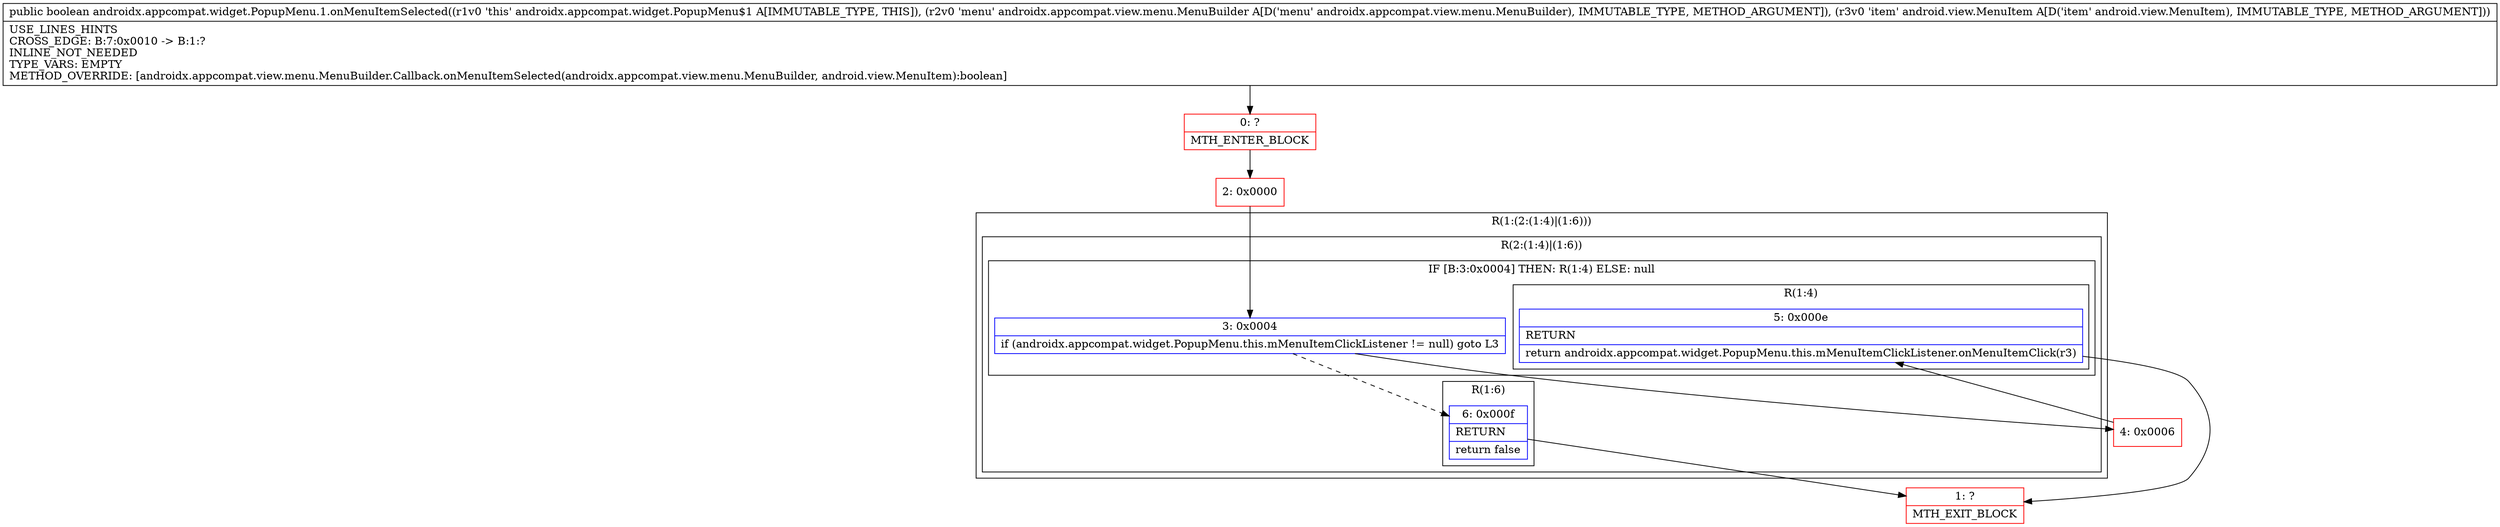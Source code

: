 digraph "CFG forandroidx.appcompat.widget.PopupMenu.1.onMenuItemSelected(Landroidx\/appcompat\/view\/menu\/MenuBuilder;Landroid\/view\/MenuItem;)Z" {
subgraph cluster_Region_1256469711 {
label = "R(1:(2:(1:4)|(1:6)))";
node [shape=record,color=blue];
subgraph cluster_Region_816965133 {
label = "R(2:(1:4)|(1:6))";
node [shape=record,color=blue];
subgraph cluster_IfRegion_857974858 {
label = "IF [B:3:0x0004] THEN: R(1:4) ELSE: null";
node [shape=record,color=blue];
Node_3 [shape=record,label="{3\:\ 0x0004|if (androidx.appcompat.widget.PopupMenu.this.mMenuItemClickListener != null) goto L3\l}"];
subgraph cluster_Region_525379374 {
label = "R(1:4)";
node [shape=record,color=blue];
Node_5 [shape=record,label="{5\:\ 0x000e|RETURN\l|return androidx.appcompat.widget.PopupMenu.this.mMenuItemClickListener.onMenuItemClick(r3)\l}"];
}
}
subgraph cluster_Region_1954130503 {
label = "R(1:6)";
node [shape=record,color=blue];
Node_6 [shape=record,label="{6\:\ 0x000f|RETURN\l|return false\l}"];
}
}
}
Node_0 [shape=record,color=red,label="{0\:\ ?|MTH_ENTER_BLOCK\l}"];
Node_2 [shape=record,color=red,label="{2\:\ 0x0000}"];
Node_4 [shape=record,color=red,label="{4\:\ 0x0006}"];
Node_1 [shape=record,color=red,label="{1\:\ ?|MTH_EXIT_BLOCK\l}"];
MethodNode[shape=record,label="{public boolean androidx.appcompat.widget.PopupMenu.1.onMenuItemSelected((r1v0 'this' androidx.appcompat.widget.PopupMenu$1 A[IMMUTABLE_TYPE, THIS]), (r2v0 'menu' androidx.appcompat.view.menu.MenuBuilder A[D('menu' androidx.appcompat.view.menu.MenuBuilder), IMMUTABLE_TYPE, METHOD_ARGUMENT]), (r3v0 'item' android.view.MenuItem A[D('item' android.view.MenuItem), IMMUTABLE_TYPE, METHOD_ARGUMENT]))  | USE_LINES_HINTS\lCROSS_EDGE: B:7:0x0010 \-\> B:1:?\lINLINE_NOT_NEEDED\lTYPE_VARS: EMPTY\lMETHOD_OVERRIDE: [androidx.appcompat.view.menu.MenuBuilder.Callback.onMenuItemSelected(androidx.appcompat.view.menu.MenuBuilder, android.view.MenuItem):boolean]\l}"];
MethodNode -> Node_0;Node_3 -> Node_4;
Node_3 -> Node_6[style=dashed];
Node_5 -> Node_1;
Node_6 -> Node_1;
Node_0 -> Node_2;
Node_2 -> Node_3;
Node_4 -> Node_5;
}

